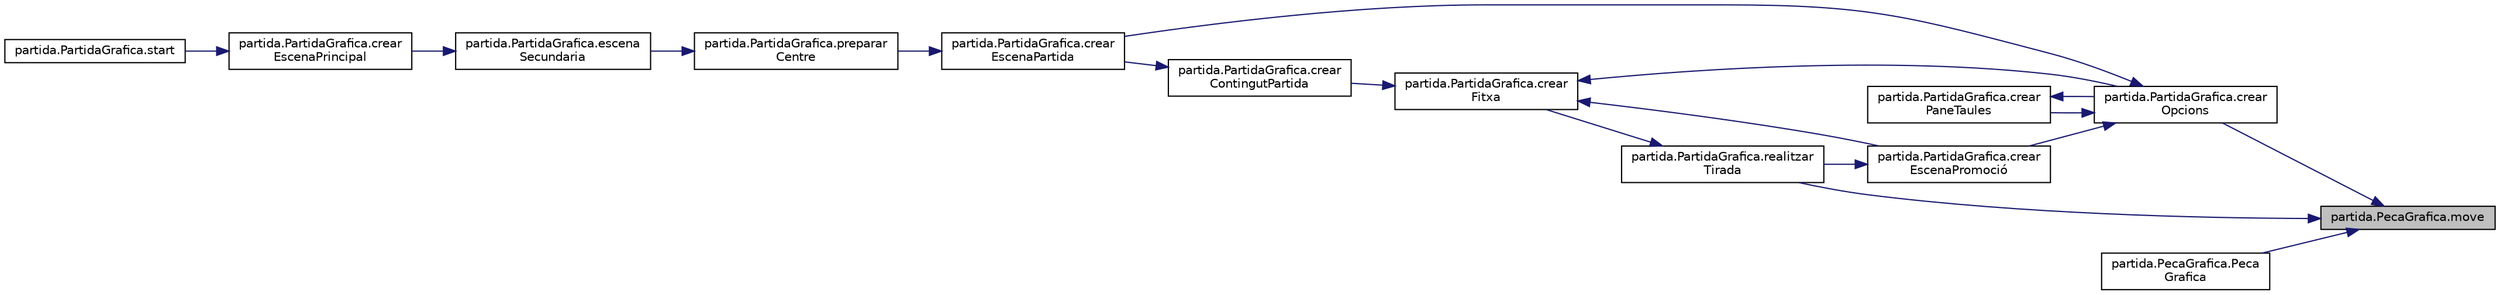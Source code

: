 digraph "partida.PecaGrafica.move"
{
 // LATEX_PDF_SIZE
  edge [fontname="Helvetica",fontsize="10",labelfontname="Helvetica",labelfontsize="10"];
  node [fontname="Helvetica",fontsize="10",shape=record];
  rankdir="RL";
  Node1 [label="partida.PecaGrafica.move",height=0.2,width=0.4,color="black", fillcolor="grey75", style="filled", fontcolor="black",tooltip=" "];
  Node1 -> Node2 [dir="back",color="midnightblue",fontsize="10",style="solid",fontname="Helvetica"];
  Node2 [label="partida.PartidaGrafica.crear\lOpcions",height=0.2,width=0.4,color="black", fillcolor="white", style="filled",URL="$classpartida_1_1_partida_grafica.html#adba25a1c270fb61aadd0c60b50569e0c",tooltip="Crea les opcions que es podran fer durant la partida."];
  Node2 -> Node3 [dir="back",color="midnightblue",fontsize="10",style="solid",fontname="Helvetica"];
  Node3 [label="partida.PartidaGrafica.crear\lEscenaPartida",height=0.2,width=0.4,color="black", fillcolor="white", style="filled",URL="$classpartida_1_1_partida_grafica.html#a3b11d63e2d592d926ef4ca45a4148dc7",tooltip="Crea l'escena partida."];
  Node3 -> Node4 [dir="back",color="midnightblue",fontsize="10",style="solid",fontname="Helvetica"];
  Node4 [label="partida.PartidaGrafica.preparar\lCentre",height=0.2,width=0.4,color="black", fillcolor="white", style="filled",URL="$classpartida_1_1_partida_grafica.html#a24051d5d02bee4cb623a58dd021c066e",tooltip="Es prepara el centre per l'escena secundaria."];
  Node4 -> Node5 [dir="back",color="midnightblue",fontsize="10",style="solid",fontname="Helvetica"];
  Node5 [label="partida.PartidaGrafica.escena\lSecundaria",height=0.2,width=0.4,color="black", fillcolor="white", style="filled",URL="$classpartida_1_1_partida_grafica.html#a32e9bb5299be820aef87ea3f58fda6bd",tooltip="Crea l'escena secundaria."];
  Node5 -> Node6 [dir="back",color="midnightblue",fontsize="10",style="solid",fontname="Helvetica"];
  Node6 [label="partida.PartidaGrafica.crear\lEscenaPrincipal",height=0.2,width=0.4,color="black", fillcolor="white", style="filled",URL="$classpartida_1_1_partida_grafica.html#a152d398be779196906064f031d898390",tooltip="Crea l'escena principal."];
  Node6 -> Node7 [dir="back",color="midnightblue",fontsize="10",style="solid",fontname="Helvetica"];
  Node7 [label="partida.PartidaGrafica.start",height=0.2,width=0.4,color="black", fillcolor="white", style="filled",URL="$classpartida_1_1_partida_grafica.html#a8861a2699c3708a4db945ab4c9087cb3",tooltip=" "];
  Node2 -> Node8 [dir="back",color="midnightblue",fontsize="10",style="solid",fontname="Helvetica"];
  Node8 [label="partida.PartidaGrafica.crear\lEscenaPromoció",height=0.2,width=0.4,color="black", fillcolor="white", style="filled",URL="$classpartida_1_1_partida_grafica.html#a8019015902aff562d5c2b747ccfe58c2",tooltip="Crea panell per fer la promoció"];
  Node8 -> Node9 [dir="back",color="midnightblue",fontsize="10",style="solid",fontname="Helvetica"];
  Node9 [label="partida.PartidaGrafica.realitzar\lTirada",height=0.2,width=0.4,color="black", fillcolor="white", style="filled",URL="$classpartida_1_1_partida_grafica.html#acb4c99e7ee645483ab9f9955d320b117",tooltip="Realitza una tirada."];
  Node9 -> Node10 [dir="back",color="midnightblue",fontsize="10",style="solid",fontname="Helvetica"];
  Node10 [label="partida.PartidaGrafica.crear\lFitxa",height=0.2,width=0.4,color="black", fillcolor="white", style="filled",URL="$classpartida_1_1_partida_grafica.html#ad79e50c713a3e043355a0f20f9cc5cea",tooltip="Crea la fitxa gràfica que anirà al taulell gràfic."];
  Node10 -> Node11 [dir="back",color="midnightblue",fontsize="10",style="solid",fontname="Helvetica"];
  Node11 [label="partida.PartidaGrafica.crear\lContingutPartida",height=0.2,width=0.4,color="black", fillcolor="white", style="filled",URL="$classpartida_1_1_partida_grafica.html#a591e5560274bfbc48b1981eced48ebae",tooltip="Crea el taulell i posiciona les peces."];
  Node11 -> Node3 [dir="back",color="midnightblue",fontsize="10",style="solid",fontname="Helvetica"];
  Node10 -> Node8 [dir="back",color="midnightblue",fontsize="10",style="solid",fontname="Helvetica"];
  Node10 -> Node2 [dir="back",color="midnightblue",fontsize="10",style="solid",fontname="Helvetica"];
  Node2 -> Node12 [dir="back",color="midnightblue",fontsize="10",style="solid",fontname="Helvetica"];
  Node12 [label="partida.PartidaGrafica.crear\lPaneTaules",height=0.2,width=0.4,color="black", fillcolor="white", style="filled",URL="$classpartida_1_1_partida_grafica.html#a5d30947acec27f26fe79c92f36ef7efc",tooltip="Crea un panell per acceptar/declinar les taules un cop s'han demanat."];
  Node12 -> Node2 [dir="back",color="midnightblue",fontsize="10",style="solid",fontname="Helvetica"];
  Node1 -> Node13 [dir="back",color="midnightblue",fontsize="10",style="solid",fontname="Helvetica"];
  Node13 [label="partida.PecaGrafica.Peca\lGrafica",height=0.2,width=0.4,color="black", fillcolor="white", style="filled",URL="$classpartida_1_1_peca_grafica.html#ac4e482c495216d3829f336c6aca8d45a",tooltip="Genera una Peça en mode gràfic."];
  Node1 -> Node9 [dir="back",color="midnightblue",fontsize="10",style="solid",fontname="Helvetica"];
}
